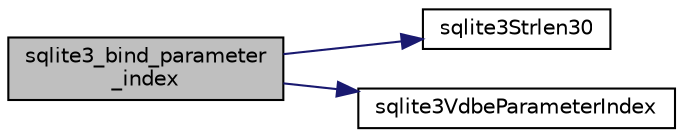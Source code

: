 digraph "sqlite3_bind_parameter_index"
{
  edge [fontname="Helvetica",fontsize="10",labelfontname="Helvetica",labelfontsize="10"];
  node [fontname="Helvetica",fontsize="10",shape=record];
  rankdir="LR";
  Node1 [label="sqlite3_bind_parameter\l_index",height=0.2,width=0.4,color="black", fillcolor="grey75", style="filled", fontcolor="black"];
  Node1 -> Node2 [color="midnightblue",fontsize="10",style="solid"];
  Node2 [label="sqlite3Strlen30",height=0.2,width=0.4,color="black", fillcolor="white", style="filled",URL="$sqlite3_8c.html#a3dcd80ba41f1a308193dee74857b62a7"];
  Node1 -> Node3 [color="midnightblue",fontsize="10",style="solid"];
  Node3 [label="sqlite3VdbeParameterIndex",height=0.2,width=0.4,color="black", fillcolor="white", style="filled",URL="$sqlite3_8c.html#aa1f6c417f376db17076f6f8f8e0d6cf2"];
}
